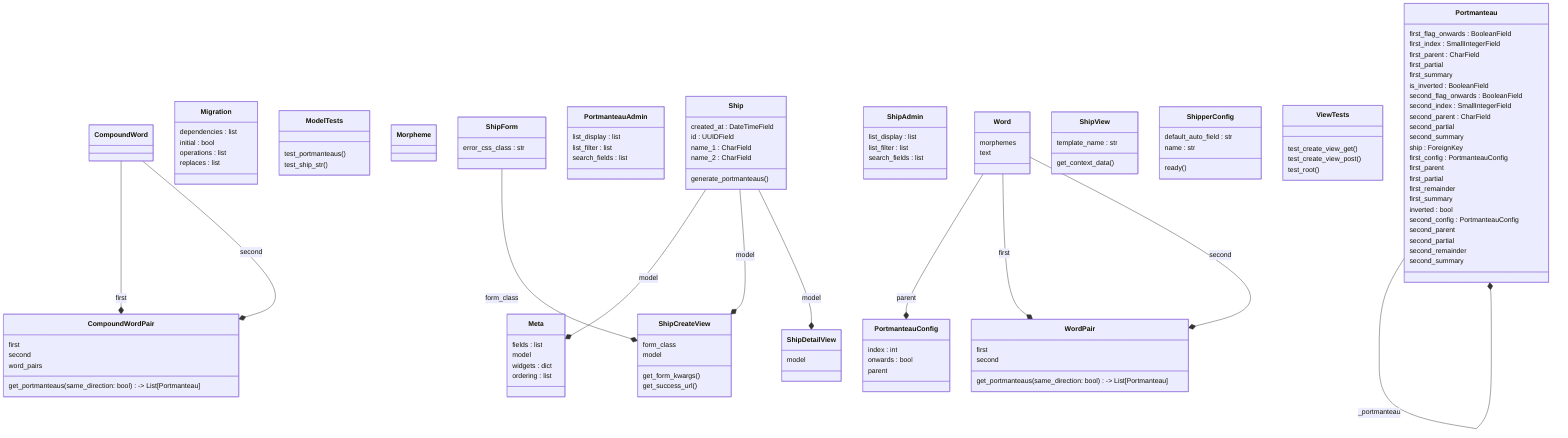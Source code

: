 classDiagram
  class CompoundWord {
  }
  class CompoundWordPair {
    first
    second
    word_pairs
    get_portmanteaus(same_direction: bool) -> List[Portmanteau]
  }
  class Meta {
    fields : list
    model
    widgets : dict
  }
  class Meta {
    ordering : list
  }
  class Migration {
    dependencies : list
    initial : bool
    operations : list
    replaces : list
  }
  class ModelTests {
    test_portmanteaus()
    test_ship_str()
  }
  class Morpheme {
  }
  class Portmanteau {
    first_flag_onwards : BooleanField
    first_index : SmallIntegerField
    first_parent : CharField
    first_partial
    first_summary
    is_inverted : BooleanField
    second_flag_onwards : BooleanField
    second_index : SmallIntegerField
    second_parent : CharField
    second_partial
    second_summary
    ship : ForeignKey
  }
  class Portmanteau {
    first_config : PortmanteauConfig
    first_parent
    first_partial
    first_remainder
    first_summary
    inverted : bool
    second_config : PortmanteauConfig
    second_parent
    second_partial
    second_remainder
    second_summary
  }
  class PortmanteauAdmin {
    list_display : list
    list_filter : list
    search_fields : list
  }
  class PortmanteauConfig {
    index : int
    onwards : bool
    parent
  }
  class Ship {
    created_at : DateTimeField
    id : UUIDField
    name_1 : CharField
    name_2 : CharField
    generate_portmanteaus()
  }
  class ShipAdmin {
    list_display : list
    list_filter : list
    search_fields : list
  }
  class ShipCreateView {
    form_class
    model
    get_form_kwargs()
    get_success_url()
  }
  class ShipDetailView {
    model
  }
  class ShipForm {
    error_css_class : str
  }
  class ShipView {
    template_name : str
    get_context_data()
  }
  class ShipperConfig {
    default_auto_field : str
    name : str
    ready()
  }
  class ViewTests {
    test_create_view_get()
    test_create_view_post()
    test_root()
  }
  class Word {
    morphemes
    text
  }
  class WordPair {
    first
    second
    get_portmanteaus(same_direction: bool) -> List[Portmanteau]
  }
  ShipForm --* ShipCreateView : form_class
  Ship --* Meta : model
  Ship --* ShipCreateView : model
  Ship --* ShipDetailView : model
  CompoundWord --* CompoundWordPair : first
  CompoundWord --* CompoundWordPair : second
  Portmanteau --* Portmanteau : _portmanteau
  Word --* PortmanteauConfig : parent
  Word --* WordPair : first
  Word --* WordPair : second